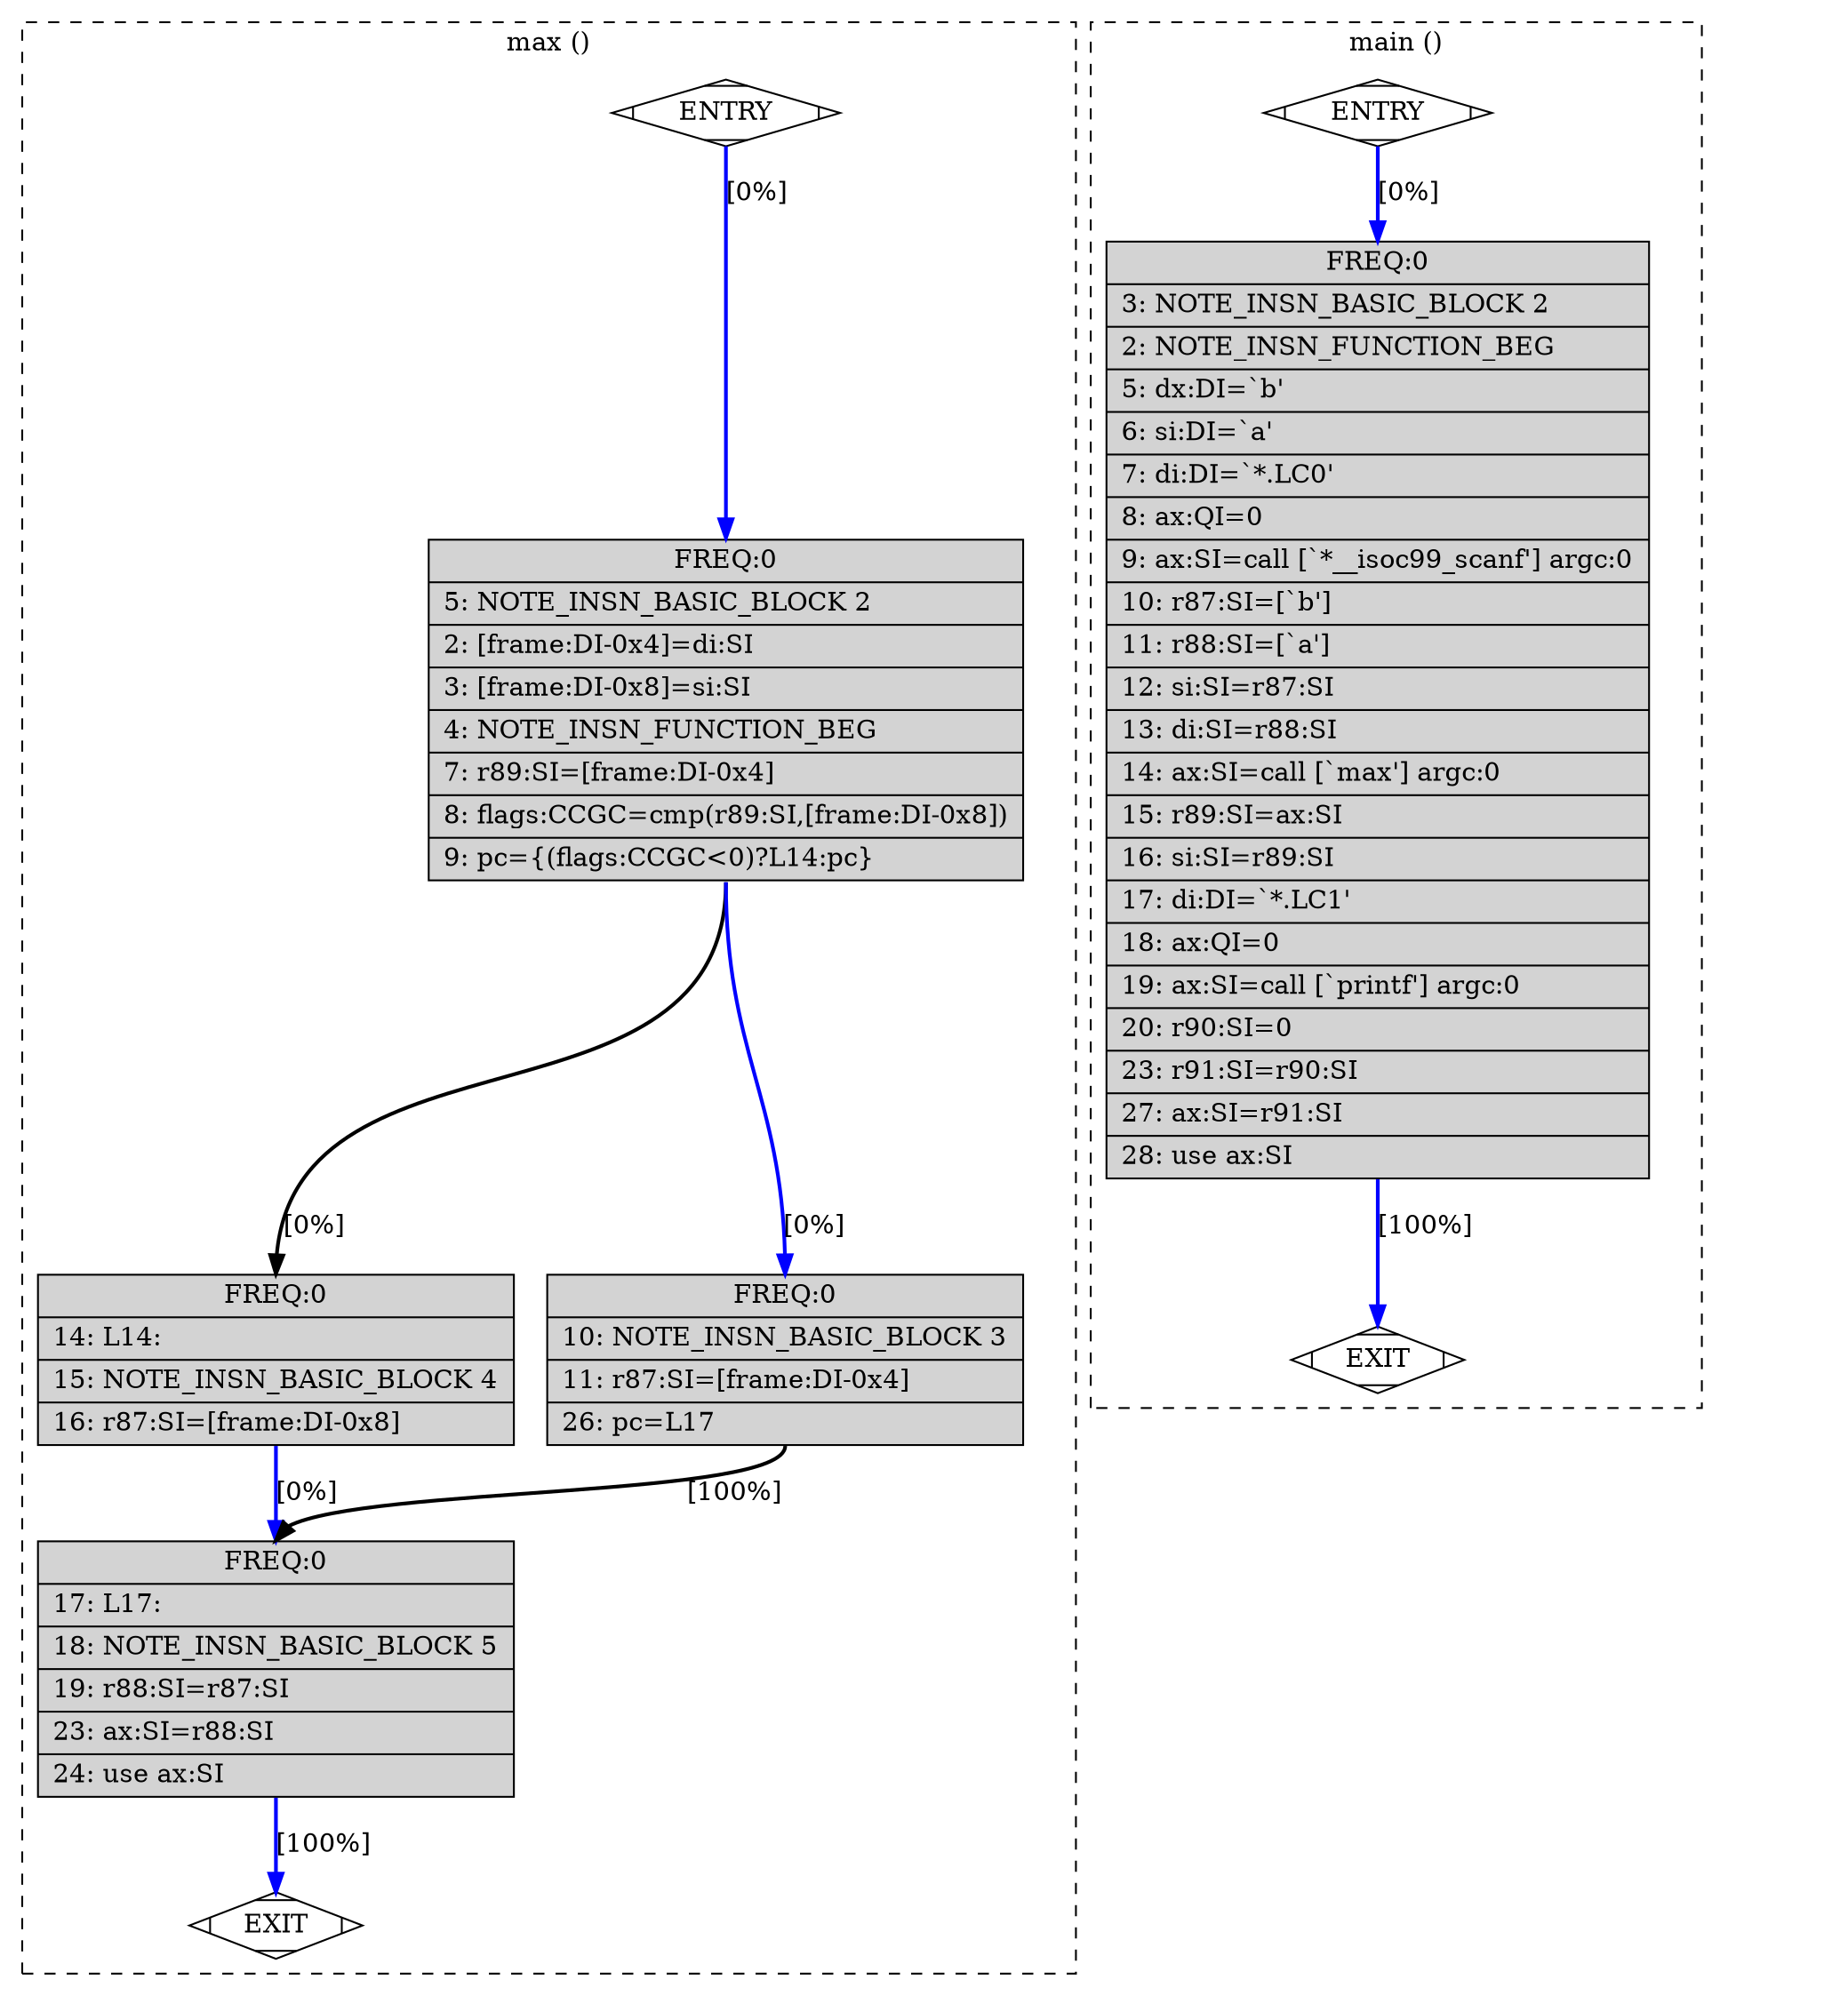 digraph "main.c.269r.asmcons" {
overlap=false;
subgraph "cluster_max" {
	style="dashed";
	color="black";
	label="max ()";
	fn_0_basic_block_0 [shape=Mdiamond,style=filled,fillcolor=white,label="ENTRY"];

	fn_0_basic_block_2 [shape=record,style=filled,fillcolor=lightgrey,label="{ FREQ:0 |\ \ \ \ 5:\ NOTE_INSN_BASIC_BLOCK\ 2\l\
|\ \ \ \ 2:\ [frame:DI-0x4]=di:SI\l\
|\ \ \ \ 3:\ [frame:DI-0x8]=si:SI\l\
|\ \ \ \ 4:\ NOTE_INSN_FUNCTION_BEG\l\
|\ \ \ \ 7:\ r89:SI=[frame:DI-0x4]\l\
|\ \ \ \ 8:\ flags:CCGC=cmp(r89:SI,[frame:DI-0x8])\l\
|\ \ \ \ 9:\ pc=\{(flags:CCGC\<0)?L14:pc\}\l\
}"];

	fn_0_basic_block_4 [shape=record,style=filled,fillcolor=lightgrey,label="{ FREQ:0 |\ \ \ 14:\ L14:\l\
|\ \ \ 15:\ NOTE_INSN_BASIC_BLOCK\ 4\l\
|\ \ \ 16:\ r87:SI=[frame:DI-0x8]\l\
}"];

	fn_0_basic_block_3 [shape=record,style=filled,fillcolor=lightgrey,label="{ FREQ:0 |\ \ \ 10:\ NOTE_INSN_BASIC_BLOCK\ 3\l\
|\ \ \ 11:\ r87:SI=[frame:DI-0x4]\l\
|\ \ \ 26:\ pc=L17\l\
}"];

	fn_0_basic_block_5 [shape=record,style=filled,fillcolor=lightgrey,label="{ FREQ:0 |\ \ \ 17:\ L17:\l\
|\ \ \ 18:\ NOTE_INSN_BASIC_BLOCK\ 5\l\
|\ \ \ 19:\ r88:SI=r87:SI\l\
|\ \ \ 23:\ ax:SI=r88:SI\l\
|\ \ \ 24:\ use\ ax:SI\l\
}"];

	fn_0_basic_block_1 [shape=Mdiamond,style=filled,fillcolor=white,label="EXIT"];

	fn_0_basic_block_0:s -> fn_0_basic_block_2:n [style="solid,bold",color=blue,weight=100,constraint=true, label="[0%]"];
	fn_0_basic_block_2:s -> fn_0_basic_block_3:n [style="solid,bold",color=blue,weight=100,constraint=true, label="[0%]"];
	fn_0_basic_block_2:s -> fn_0_basic_block_4:n [style="solid,bold",color=black,weight=10,constraint=true, label="[0%]"];
	fn_0_basic_block_3:s -> fn_0_basic_block_5:n [style="solid,bold",color=black,weight=10,constraint=true, label="[100%]"];
	fn_0_basic_block_4:s -> fn_0_basic_block_5:n [style="solid,bold",color=blue,weight=100,constraint=true, label="[0%]"];
	fn_0_basic_block_5:s -> fn_0_basic_block_1:n [style="solid,bold",color=blue,weight=100,constraint=true, label="[100%]"];
	fn_0_basic_block_0:s -> fn_0_basic_block_1:n [style="invis",constraint=true];
}
subgraph "cluster_main" {
	style="dashed";
	color="black";
	label="main ()";
	fn_1_basic_block_0 [shape=Mdiamond,style=filled,fillcolor=white,label="ENTRY"];

	fn_1_basic_block_2 [shape=record,style=filled,fillcolor=lightgrey,label="{ FREQ:0 |\ \ \ \ 3:\ NOTE_INSN_BASIC_BLOCK\ 2\l\
|\ \ \ \ 2:\ NOTE_INSN_FUNCTION_BEG\l\
|\ \ \ \ 5:\ dx:DI=`b'\l\
|\ \ \ \ 6:\ si:DI=`a'\l\
|\ \ \ \ 7:\ di:DI=`*.LC0'\l\
|\ \ \ \ 8:\ ax:QI=0\l\
|\ \ \ \ 9:\ ax:SI=call\ [`*__isoc99_scanf']\ argc:0\l\
|\ \ \ 10:\ r87:SI=[`b']\l\
|\ \ \ 11:\ r88:SI=[`a']\l\
|\ \ \ 12:\ si:SI=r87:SI\l\
|\ \ \ 13:\ di:SI=r88:SI\l\
|\ \ \ 14:\ ax:SI=call\ [`max']\ argc:0\l\
|\ \ \ 15:\ r89:SI=ax:SI\l\
|\ \ \ 16:\ si:SI=r89:SI\l\
|\ \ \ 17:\ di:DI=`*.LC1'\l\
|\ \ \ 18:\ ax:QI=0\l\
|\ \ \ 19:\ ax:SI=call\ [`printf']\ argc:0\l\
|\ \ \ 20:\ r90:SI=0\l\
|\ \ \ 23:\ r91:SI=r90:SI\l\
|\ \ \ 27:\ ax:SI=r91:SI\l\
|\ \ \ 28:\ use\ ax:SI\l\
}"];

	fn_1_basic_block_1 [shape=Mdiamond,style=filled,fillcolor=white,label="EXIT"];

	fn_1_basic_block_0:s -> fn_1_basic_block_2:n [style="solid,bold",color=blue,weight=100,constraint=true, label="[0%]"];
	fn_1_basic_block_2:s -> fn_1_basic_block_1:n [style="solid,bold",color=blue,weight=100,constraint=true, label="[100%]"];
	fn_1_basic_block_0:s -> fn_1_basic_block_1:n [style="invis",constraint=true];
}
}
